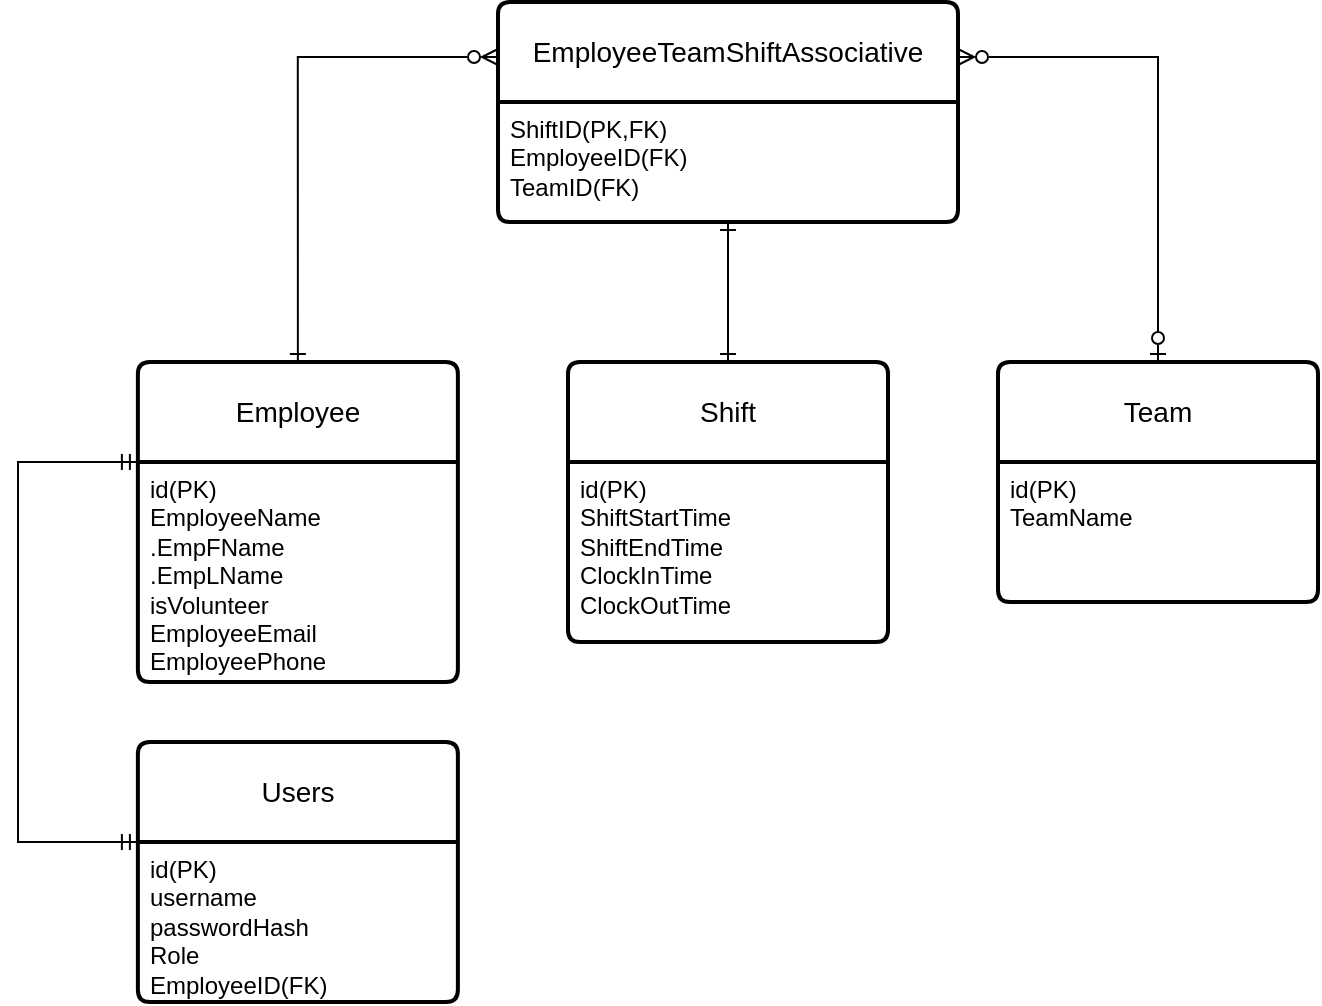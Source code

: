 <mxfile version="24.8.3">
  <diagram name="Page-1" id="6XgxonXH2TrhGqHr0vvf">
    <mxGraphModel dx="910" dy="546" grid="1" gridSize="10" guides="1" tooltips="1" connect="1" arrows="1" fold="1" page="1" pageScale="1" pageWidth="850" pageHeight="1100" math="0" shadow="0">
      <root>
        <mxCell id="0" />
        <mxCell id="1" parent="0" />
        <mxCell id="Hi8Xjqae67IuLqTUKgLO-19" style="edgeStyle=orthogonalEdgeStyle;shape=connector;rounded=0;orthogonalLoop=1;jettySize=auto;html=1;exitX=0.5;exitY=0;exitDx=0;exitDy=0;entryX=0;entryY=0.25;entryDx=0;entryDy=0;strokeColor=default;align=center;verticalAlign=middle;fontFamily=Helvetica;fontSize=11;fontColor=default;labelBackgroundColor=default;endArrow=ERzeroToMany;endFill=0;startArrow=ERone;startFill=0;" parent="1" source="Hi8Xjqae67IuLqTUKgLO-1" target="Hi8Xjqae67IuLqTUKgLO-17" edge="1">
          <mxGeometry relative="1" as="geometry" />
        </mxCell>
        <mxCell id="Hi8Xjqae67IuLqTUKgLO-1" value="Employee" style="swimlane;childLayout=stackLayout;horizontal=1;startSize=50;horizontalStack=0;rounded=1;fontSize=14;fontStyle=0;strokeWidth=2;resizeParent=0;resizeLast=1;shadow=0;dashed=0;align=center;arcSize=4;whiteSpace=wrap;html=1;" parent="1" vertex="1">
          <mxGeometry x="129.94" y="210" width="160" height="160" as="geometry" />
        </mxCell>
        <mxCell id="Hi8Xjqae67IuLqTUKgLO-2" value="id(PK)&lt;div&gt;EmployeeName&lt;/div&gt;&lt;div&gt;.EmpFName&lt;/div&gt;&lt;div&gt;.EmpLName&lt;/div&gt;&lt;div&gt;isVolunteer&lt;/div&gt;&lt;div&gt;EmployeeEmail&lt;/div&gt;&lt;div&gt;EmployeePhone&lt;/div&gt;&lt;div&gt;&lt;br&gt;&lt;/div&gt;" style="align=left;strokeColor=none;fillColor=none;spacingLeft=4;fontSize=12;verticalAlign=top;resizable=0;rotatable=0;part=1;html=1;" parent="Hi8Xjqae67IuLqTUKgLO-1" vertex="1">
          <mxGeometry y="50" width="160" height="110" as="geometry" />
        </mxCell>
        <mxCell id="Hi8Xjqae67IuLqTUKgLO-3" value="Users" style="swimlane;childLayout=stackLayout;horizontal=1;startSize=50;horizontalStack=0;rounded=1;fontSize=14;fontStyle=0;strokeWidth=2;resizeParent=0;resizeLast=1;shadow=0;dashed=0;align=center;arcSize=4;whiteSpace=wrap;html=1;" parent="1" vertex="1">
          <mxGeometry x="129.94" y="400" width="160" height="130" as="geometry" />
        </mxCell>
        <mxCell id="Hi8Xjqae67IuLqTUKgLO-4" value="id(PK)&lt;div&gt;username&lt;/div&gt;&lt;div&gt;passwordHash&lt;/div&gt;&lt;div&gt;Role&lt;/div&gt;&lt;div&gt;EmployeeID(FK)&lt;/div&gt;" style="align=left;strokeColor=none;fillColor=none;spacingLeft=4;fontSize=12;verticalAlign=top;resizable=0;rotatable=0;part=1;html=1;" parent="Hi8Xjqae67IuLqTUKgLO-3" vertex="1">
          <mxGeometry y="50" width="160" height="80" as="geometry" />
        </mxCell>
        <mxCell id="Hi8Xjqae67IuLqTUKgLO-21" style="edgeStyle=orthogonalEdgeStyle;shape=connector;rounded=0;orthogonalLoop=1;jettySize=auto;html=1;exitX=0.5;exitY=0;exitDx=0;exitDy=0;strokeColor=default;align=center;verticalAlign=middle;fontFamily=Helvetica;fontSize=11;fontColor=default;labelBackgroundColor=default;endArrow=ERone;endFill=0;startArrow=ERone;startFill=0;" parent="1" source="Hi8Xjqae67IuLqTUKgLO-5" target="Hi8Xjqae67IuLqTUKgLO-18" edge="1">
          <mxGeometry relative="1" as="geometry" />
        </mxCell>
        <mxCell id="Hi8Xjqae67IuLqTUKgLO-5" value="Shift" style="swimlane;childLayout=stackLayout;horizontal=1;startSize=50;horizontalStack=0;rounded=1;fontSize=14;fontStyle=0;strokeWidth=2;resizeParent=0;resizeLast=1;shadow=0;dashed=0;align=center;arcSize=4;whiteSpace=wrap;html=1;" parent="1" vertex="1">
          <mxGeometry x="345" y="210" width="160" height="140" as="geometry" />
        </mxCell>
        <mxCell id="Hi8Xjqae67IuLqTUKgLO-6" value="id(PK)&lt;div&gt;ShiftStartTime&lt;/div&gt;&lt;div&gt;ShiftEndTime&lt;/div&gt;&lt;div&gt;ClockInTime&lt;/div&gt;&lt;div&gt;ClockOutTime&lt;/div&gt;&lt;div&gt;&lt;br&gt;&lt;/div&gt;" style="align=left;strokeColor=none;fillColor=none;spacingLeft=4;fontSize=12;verticalAlign=top;resizable=0;rotatable=0;part=1;html=1;" parent="Hi8Xjqae67IuLqTUKgLO-5" vertex="1">
          <mxGeometry y="50" width="160" height="90" as="geometry" />
        </mxCell>
        <mxCell id="Hi8Xjqae67IuLqTUKgLO-22" style="edgeStyle=orthogonalEdgeStyle;shape=connector;rounded=0;orthogonalLoop=1;jettySize=auto;html=1;exitX=0.5;exitY=0;exitDx=0;exitDy=0;entryX=1;entryY=0.25;entryDx=0;entryDy=0;strokeColor=default;align=center;verticalAlign=middle;fontFamily=Helvetica;fontSize=11;fontColor=default;labelBackgroundColor=default;endArrow=ERzeroToMany;endFill=0;startArrow=ERzeroToOne;startFill=0;" parent="1" source="Hi8Xjqae67IuLqTUKgLO-7" target="Hi8Xjqae67IuLqTUKgLO-17" edge="1">
          <mxGeometry relative="1" as="geometry" />
        </mxCell>
        <mxCell id="Hi8Xjqae67IuLqTUKgLO-7" value="Team" style="swimlane;childLayout=stackLayout;horizontal=1;startSize=50;horizontalStack=0;rounded=1;fontSize=14;fontStyle=0;strokeWidth=2;resizeParent=0;resizeLast=1;shadow=0;dashed=0;align=center;arcSize=4;whiteSpace=wrap;html=1;" parent="1" vertex="1">
          <mxGeometry x="560" y="210" width="160" height="120" as="geometry" />
        </mxCell>
        <mxCell id="Hi8Xjqae67IuLqTUKgLO-8" value="id(PK)&lt;div&gt;TeamName&lt;/div&gt;" style="align=left;strokeColor=none;fillColor=none;spacingLeft=4;fontSize=12;verticalAlign=top;resizable=0;rotatable=0;part=1;html=1;" parent="Hi8Xjqae67IuLqTUKgLO-7" vertex="1">
          <mxGeometry y="50" width="160" height="70" as="geometry" />
        </mxCell>
        <mxCell id="Hi8Xjqae67IuLqTUKgLO-17" value="EmployeeTeamShiftAssociative" style="swimlane;childLayout=stackLayout;horizontal=1;startSize=50;horizontalStack=0;rounded=1;fontSize=14;fontStyle=0;strokeWidth=2;resizeParent=0;resizeLast=1;shadow=0;dashed=0;align=center;arcSize=4;whiteSpace=wrap;html=1;fontFamily=Helvetica;fontColor=default;labelBackgroundColor=default;" parent="1" vertex="1">
          <mxGeometry x="310" y="30" width="230" height="110" as="geometry" />
        </mxCell>
        <mxCell id="Hi8Xjqae67IuLqTUKgLO-18" value="ShiftID(PK,FK)&lt;div&gt;EmployeeID(FK)&lt;/div&gt;&lt;div&gt;TeamID(FK)&lt;/div&gt;" style="align=left;strokeColor=none;fillColor=none;spacingLeft=4;fontSize=12;verticalAlign=top;resizable=0;rotatable=0;part=1;html=1;fontFamily=Helvetica;fontColor=default;labelBackgroundColor=default;" parent="Hi8Xjqae67IuLqTUKgLO-17" vertex="1">
          <mxGeometry y="50" width="230" height="60" as="geometry" />
        </mxCell>
        <mxCell id="KsrT1c54k6n7T4vB-0az-2" style="edgeStyle=orthogonalEdgeStyle;rounded=0;orthogonalLoop=1;jettySize=auto;html=1;exitX=0;exitY=0;exitDx=0;exitDy=0;entryX=0;entryY=0;entryDx=0;entryDy=0;startArrow=ERmandOne;startFill=0;endArrow=ERmandOne;endFill=0;" edge="1" parent="1" source="Hi8Xjqae67IuLqTUKgLO-4" target="Hi8Xjqae67IuLqTUKgLO-2">
          <mxGeometry relative="1" as="geometry">
            <Array as="points">
              <mxPoint x="70" y="450" />
              <mxPoint x="70" y="260" />
            </Array>
          </mxGeometry>
        </mxCell>
      </root>
    </mxGraphModel>
  </diagram>
</mxfile>
